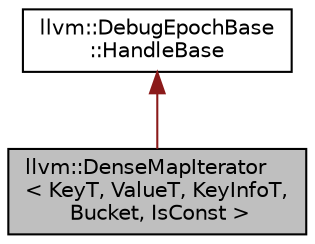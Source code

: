 digraph "llvm::DenseMapIterator&lt; KeyT, ValueT, KeyInfoT, Bucket, IsConst &gt;"
{
  edge [fontname="Helvetica",fontsize="10",labelfontname="Helvetica",labelfontsize="10"];
  node [fontname="Helvetica",fontsize="10",shape=record];
  Node1 [label="llvm::DenseMapIterator\l\< KeyT, ValueT, KeyInfoT,\l Bucket, IsConst \>",height=0.2,width=0.4,color="black", fillcolor="grey75", style="filled", fontcolor="black"];
  Node2 -> Node1 [dir="back",color="firebrick4",fontsize="10",style="solid",fontname="Helvetica"];
  Node2 [label="llvm::DebugEpochBase\l::HandleBase",height=0.2,width=0.4,color="black", fillcolor="white", style="filled",URL="$classllvm_1_1DebugEpochBase_1_1HandleBase.html",tooltip="A base class for iterator classes (\"handles\") that wish to poll for iterator invalidating modificatio..."];
}
